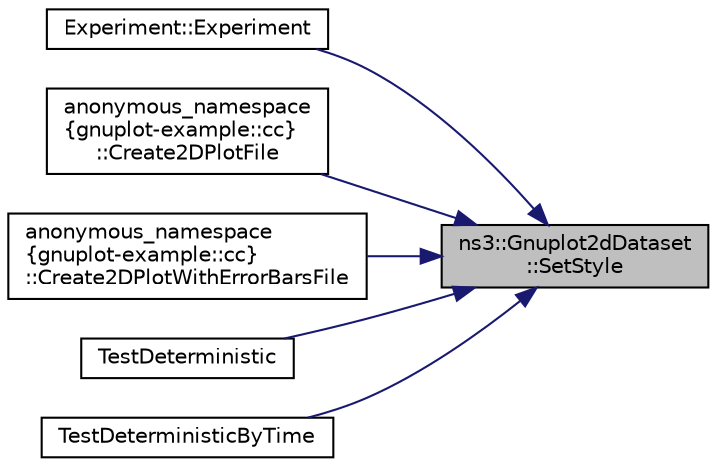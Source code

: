 digraph "ns3::Gnuplot2dDataset::SetStyle"
{
 // LATEX_PDF_SIZE
  edge [fontname="Helvetica",fontsize="10",labelfontname="Helvetica",labelfontsize="10"];
  node [fontname="Helvetica",fontsize="10",shape=record];
  rankdir="RL";
  Node1 [label="ns3::Gnuplot2dDataset\l::SetStyle",height=0.2,width=0.4,color="black", fillcolor="grey75", style="filled", fontcolor="black",tooltip=" "];
  Node1 -> Node2 [dir="back",color="midnightblue",fontsize="10",style="solid",fontname="Helvetica"];
  Node2 [label="Experiment::Experiment",height=0.2,width=0.4,color="black", fillcolor="white", style="filled",URL="$class_experiment.html#ae5b795f9aa6b383828572659fa3e02f8",tooltip=" "];
  Node1 -> Node3 [dir="back",color="midnightblue",fontsize="10",style="solid",fontname="Helvetica"];
  Node3 [label="anonymous_namespace\l\{gnuplot-example::cc\}\l::Create2DPlotFile",height=0.2,width=0.4,color="black", fillcolor="white", style="filled",URL="$namespaceanonymous__namespace_02gnuplot-example_8cc_03.html#a48148f58505f5a68bf78fcf4267eca5c",tooltip=" "];
  Node1 -> Node4 [dir="back",color="midnightblue",fontsize="10",style="solid",fontname="Helvetica"];
  Node4 [label="anonymous_namespace\l\{gnuplot-example::cc\}\l::Create2DPlotWithErrorBarsFile",height=0.2,width=0.4,color="black", fillcolor="white", style="filled",URL="$namespaceanonymous__namespace_02gnuplot-example_8cc_03.html#a11b023238c45ea2f5b6be648547a9c17",tooltip=" "];
  Node1 -> Node5 [dir="back",color="midnightblue",fontsize="10",style="solid",fontname="Helvetica"];
  Node5 [label="TestDeterministic",height=0.2,width=0.4,color="black", fillcolor="white", style="filled",URL="$main-propagation-loss_8cc.html#a4e5137292d7c72e9726190680c642e7d",tooltip=" "];
  Node1 -> Node6 [dir="back",color="midnightblue",fontsize="10",style="solid",fontname="Helvetica"];
  Node6 [label="TestDeterministicByTime",height=0.2,width=0.4,color="black", fillcolor="white", style="filled",URL="$main-propagation-loss_8cc.html#a093207d9d8a33b2bfc987434a52eeecc",tooltip=" "];
}
